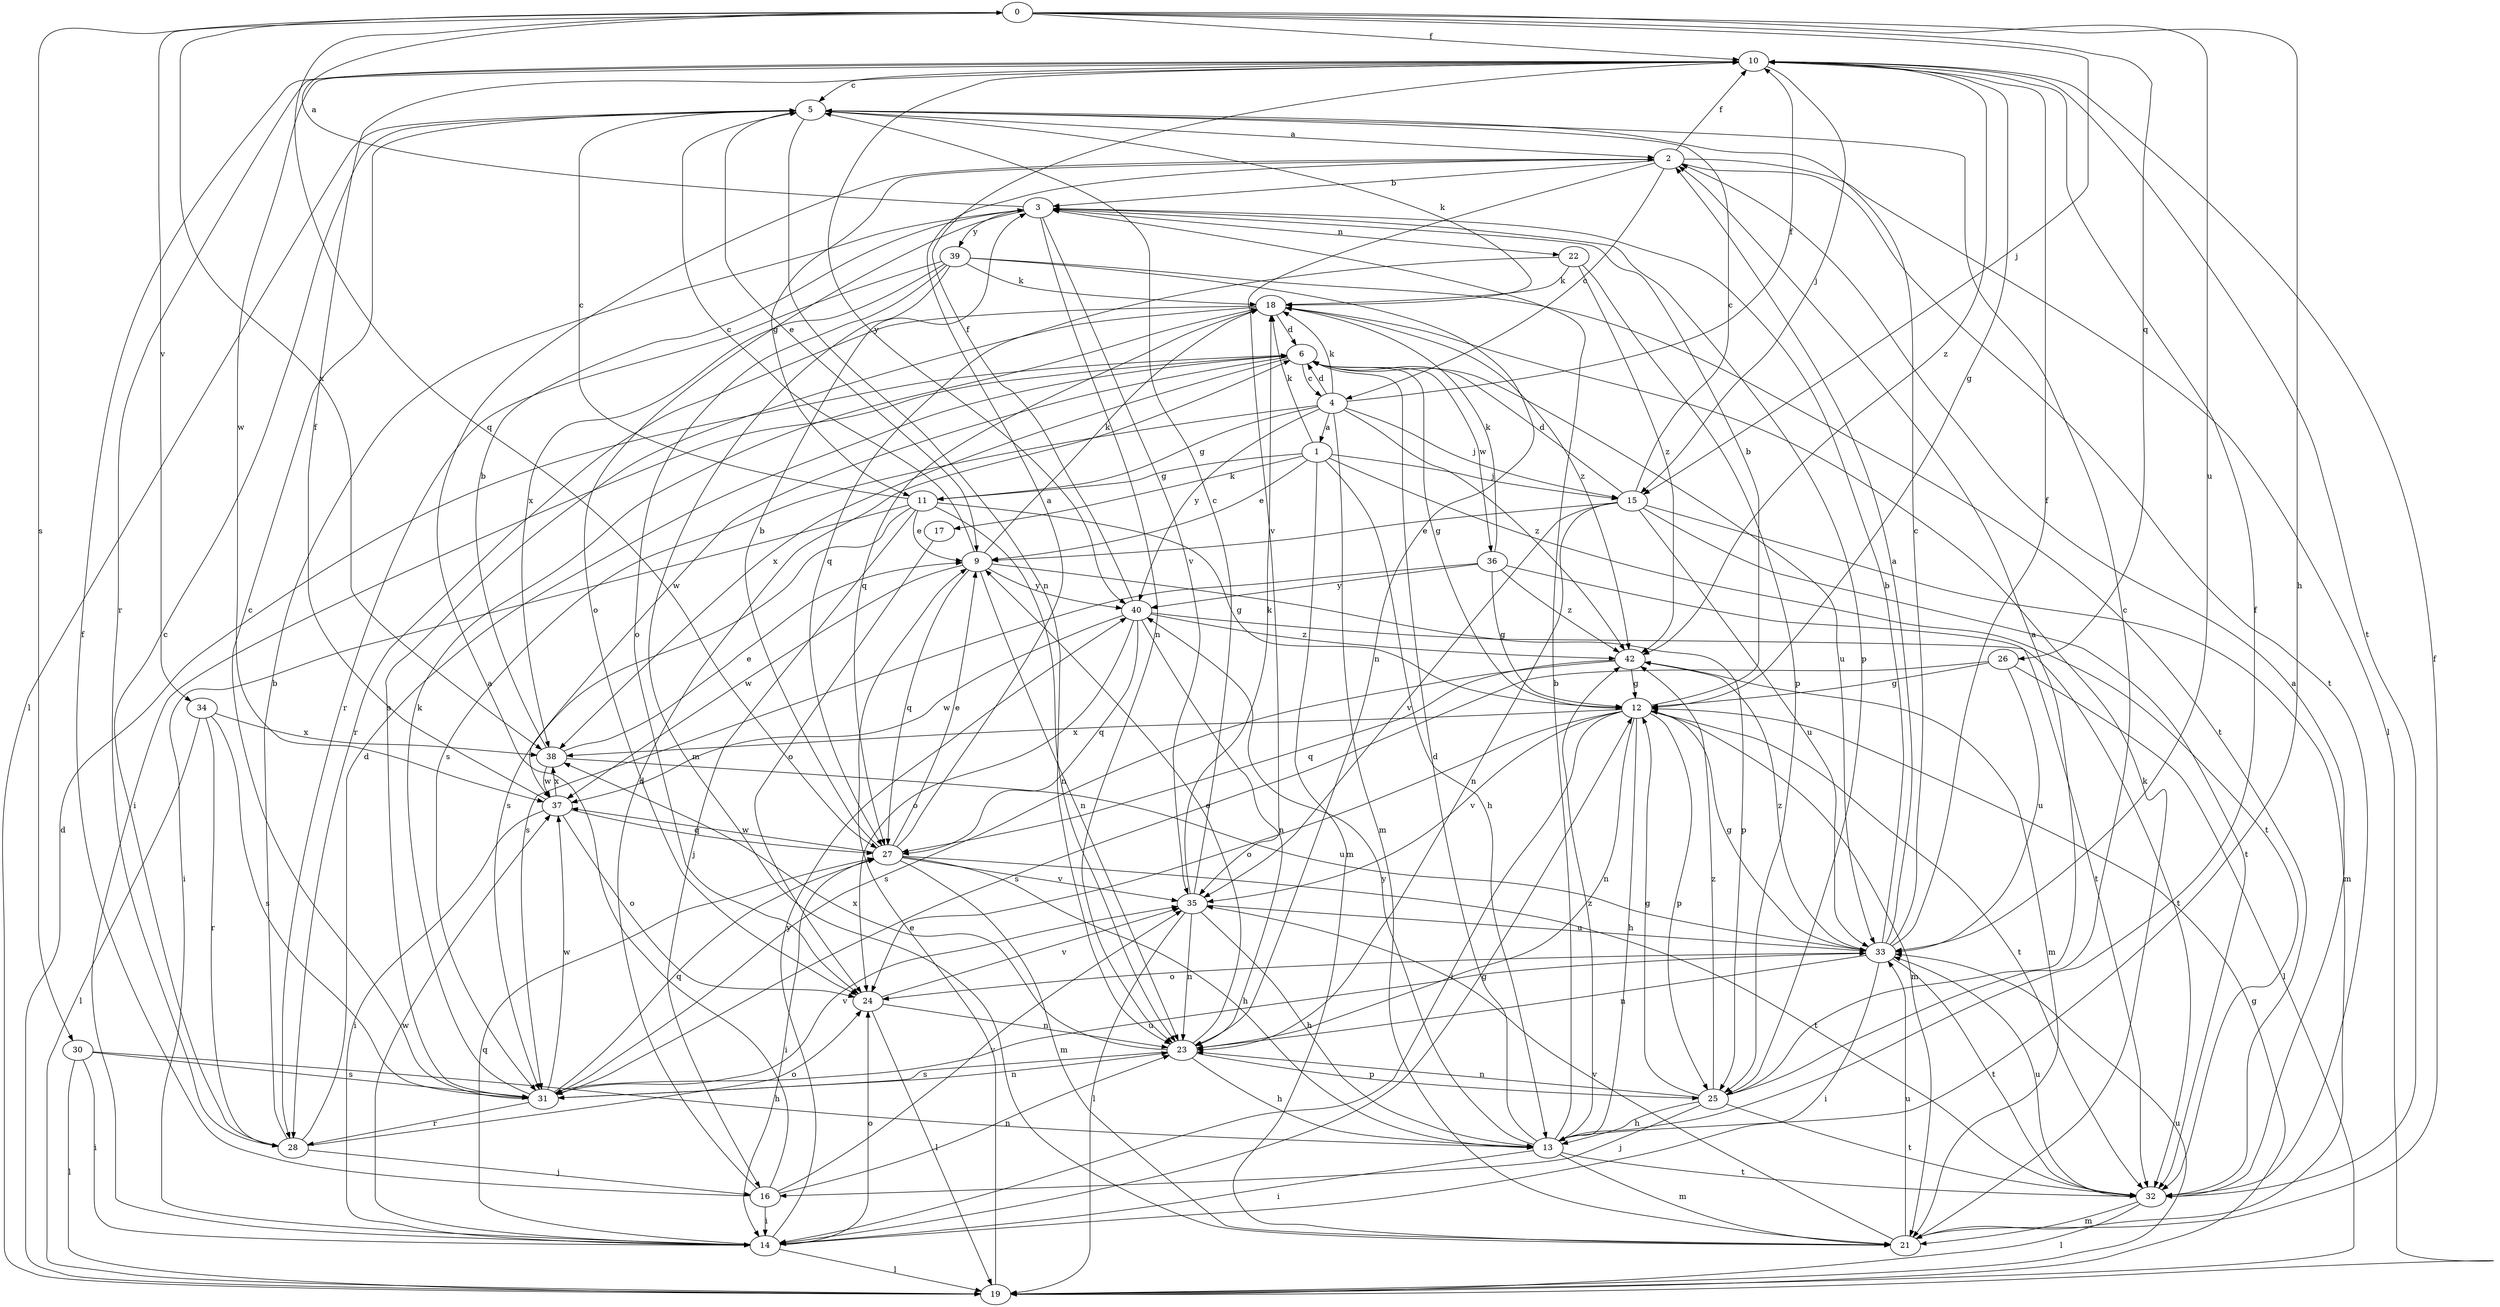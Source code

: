 strict digraph  {
0;
1;
2;
3;
4;
5;
6;
9;
10;
11;
12;
13;
14;
15;
16;
17;
18;
19;
21;
22;
23;
24;
25;
26;
27;
28;
30;
31;
32;
33;
34;
35;
36;
37;
38;
39;
40;
42;
0 -> 10  [label=f];
0 -> 13  [label=h];
0 -> 15  [label=j];
0 -> 26  [label=q];
0 -> 27  [label=q];
0 -> 30  [label=s];
0 -> 33  [label=u];
0 -> 34  [label=v];
0 -> 38  [label=x];
1 -> 9  [label=e];
1 -> 11  [label=g];
1 -> 13  [label=h];
1 -> 15  [label=j];
1 -> 17  [label=k];
1 -> 18  [label=k];
1 -> 21  [label=m];
1 -> 32  [label=t];
2 -> 3  [label=b];
2 -> 4  [label=c];
2 -> 10  [label=f];
2 -> 11  [label=g];
2 -> 19  [label=l];
2 -> 32  [label=t];
2 -> 35  [label=v];
3 -> 0  [label=a];
3 -> 22  [label=n];
3 -> 23  [label=n];
3 -> 24  [label=o];
3 -> 25  [label=p];
3 -> 35  [label=v];
3 -> 39  [label=y];
4 -> 1  [label=a];
4 -> 6  [label=d];
4 -> 10  [label=f];
4 -> 11  [label=g];
4 -> 15  [label=j];
4 -> 18  [label=k];
4 -> 21  [label=m];
4 -> 31  [label=s];
4 -> 40  [label=y];
4 -> 42  [label=z];
5 -> 2  [label=a];
5 -> 9  [label=e];
5 -> 18  [label=k];
5 -> 19  [label=l];
5 -> 23  [label=n];
6 -> 4  [label=c];
6 -> 12  [label=g];
6 -> 14  [label=i];
6 -> 33  [label=u];
6 -> 36  [label=w];
6 -> 37  [label=w];
6 -> 38  [label=x];
9 -> 5  [label=c];
9 -> 18  [label=k];
9 -> 23  [label=n];
9 -> 25  [label=p];
9 -> 27  [label=q];
9 -> 37  [label=w];
9 -> 40  [label=y];
10 -> 5  [label=c];
10 -> 12  [label=g];
10 -> 15  [label=j];
10 -> 28  [label=r];
10 -> 32  [label=t];
10 -> 37  [label=w];
10 -> 40  [label=y];
10 -> 42  [label=z];
11 -> 5  [label=c];
11 -> 9  [label=e];
11 -> 12  [label=g];
11 -> 14  [label=i];
11 -> 16  [label=j];
11 -> 23  [label=n];
11 -> 31  [label=s];
12 -> 3  [label=b];
12 -> 13  [label=h];
12 -> 14  [label=i];
12 -> 21  [label=m];
12 -> 23  [label=n];
12 -> 24  [label=o];
12 -> 25  [label=p];
12 -> 32  [label=t];
12 -> 35  [label=v];
12 -> 38  [label=x];
13 -> 3  [label=b];
13 -> 6  [label=d];
13 -> 10  [label=f];
13 -> 14  [label=i];
13 -> 21  [label=m];
13 -> 32  [label=t];
13 -> 40  [label=y];
13 -> 42  [label=z];
14 -> 12  [label=g];
14 -> 19  [label=l];
14 -> 24  [label=o];
14 -> 27  [label=q];
14 -> 37  [label=w];
14 -> 40  [label=y];
15 -> 5  [label=c];
15 -> 6  [label=d];
15 -> 9  [label=e];
15 -> 21  [label=m];
15 -> 23  [label=n];
15 -> 32  [label=t];
15 -> 33  [label=u];
15 -> 35  [label=v];
16 -> 2  [label=a];
16 -> 6  [label=d];
16 -> 10  [label=f];
16 -> 14  [label=i];
16 -> 23  [label=n];
16 -> 35  [label=v];
17 -> 24  [label=o];
18 -> 6  [label=d];
18 -> 27  [label=q];
18 -> 28  [label=r];
18 -> 31  [label=s];
18 -> 42  [label=z];
19 -> 6  [label=d];
19 -> 9  [label=e];
19 -> 12  [label=g];
19 -> 33  [label=u];
21 -> 10  [label=f];
21 -> 18  [label=k];
21 -> 33  [label=u];
21 -> 35  [label=v];
22 -> 18  [label=k];
22 -> 25  [label=p];
22 -> 27  [label=q];
22 -> 42  [label=z];
23 -> 9  [label=e];
23 -> 13  [label=h];
23 -> 25  [label=p];
23 -> 31  [label=s];
23 -> 38  [label=x];
24 -> 19  [label=l];
24 -> 23  [label=n];
24 -> 35  [label=v];
25 -> 2  [label=a];
25 -> 5  [label=c];
25 -> 12  [label=g];
25 -> 13  [label=h];
25 -> 16  [label=j];
25 -> 23  [label=n];
25 -> 32  [label=t];
25 -> 42  [label=z];
26 -> 12  [label=g];
26 -> 19  [label=l];
26 -> 31  [label=s];
26 -> 33  [label=u];
27 -> 2  [label=a];
27 -> 3  [label=b];
27 -> 9  [label=e];
27 -> 13  [label=h];
27 -> 14  [label=i];
27 -> 21  [label=m];
27 -> 32  [label=t];
27 -> 35  [label=v];
27 -> 37  [label=w];
28 -> 3  [label=b];
28 -> 5  [label=c];
28 -> 6  [label=d];
28 -> 16  [label=j];
28 -> 24  [label=o];
30 -> 13  [label=h];
30 -> 14  [label=i];
30 -> 19  [label=l];
30 -> 31  [label=s];
31 -> 5  [label=c];
31 -> 18  [label=k];
31 -> 23  [label=n];
31 -> 27  [label=q];
31 -> 28  [label=r];
31 -> 33  [label=u];
31 -> 35  [label=v];
31 -> 37  [label=w];
32 -> 2  [label=a];
32 -> 19  [label=l];
32 -> 21  [label=m];
32 -> 33  [label=u];
33 -> 2  [label=a];
33 -> 3  [label=b];
33 -> 5  [label=c];
33 -> 10  [label=f];
33 -> 12  [label=g];
33 -> 14  [label=i];
33 -> 23  [label=n];
33 -> 24  [label=o];
33 -> 32  [label=t];
33 -> 42  [label=z];
34 -> 19  [label=l];
34 -> 28  [label=r];
34 -> 31  [label=s];
34 -> 38  [label=x];
35 -> 5  [label=c];
35 -> 13  [label=h];
35 -> 18  [label=k];
35 -> 19  [label=l];
35 -> 23  [label=n];
35 -> 33  [label=u];
36 -> 12  [label=g];
36 -> 18  [label=k];
36 -> 31  [label=s];
36 -> 32  [label=t];
36 -> 40  [label=y];
36 -> 42  [label=z];
37 -> 10  [label=f];
37 -> 14  [label=i];
37 -> 24  [label=o];
37 -> 27  [label=q];
37 -> 38  [label=x];
38 -> 3  [label=b];
38 -> 9  [label=e];
38 -> 33  [label=u];
38 -> 37  [label=w];
39 -> 18  [label=k];
39 -> 21  [label=m];
39 -> 23  [label=n];
39 -> 24  [label=o];
39 -> 28  [label=r];
39 -> 32  [label=t];
39 -> 38  [label=x];
40 -> 10  [label=f];
40 -> 23  [label=n];
40 -> 24  [label=o];
40 -> 27  [label=q];
40 -> 32  [label=t];
40 -> 37  [label=w];
40 -> 42  [label=z];
42 -> 12  [label=g];
42 -> 21  [label=m];
42 -> 27  [label=q];
42 -> 31  [label=s];
}
